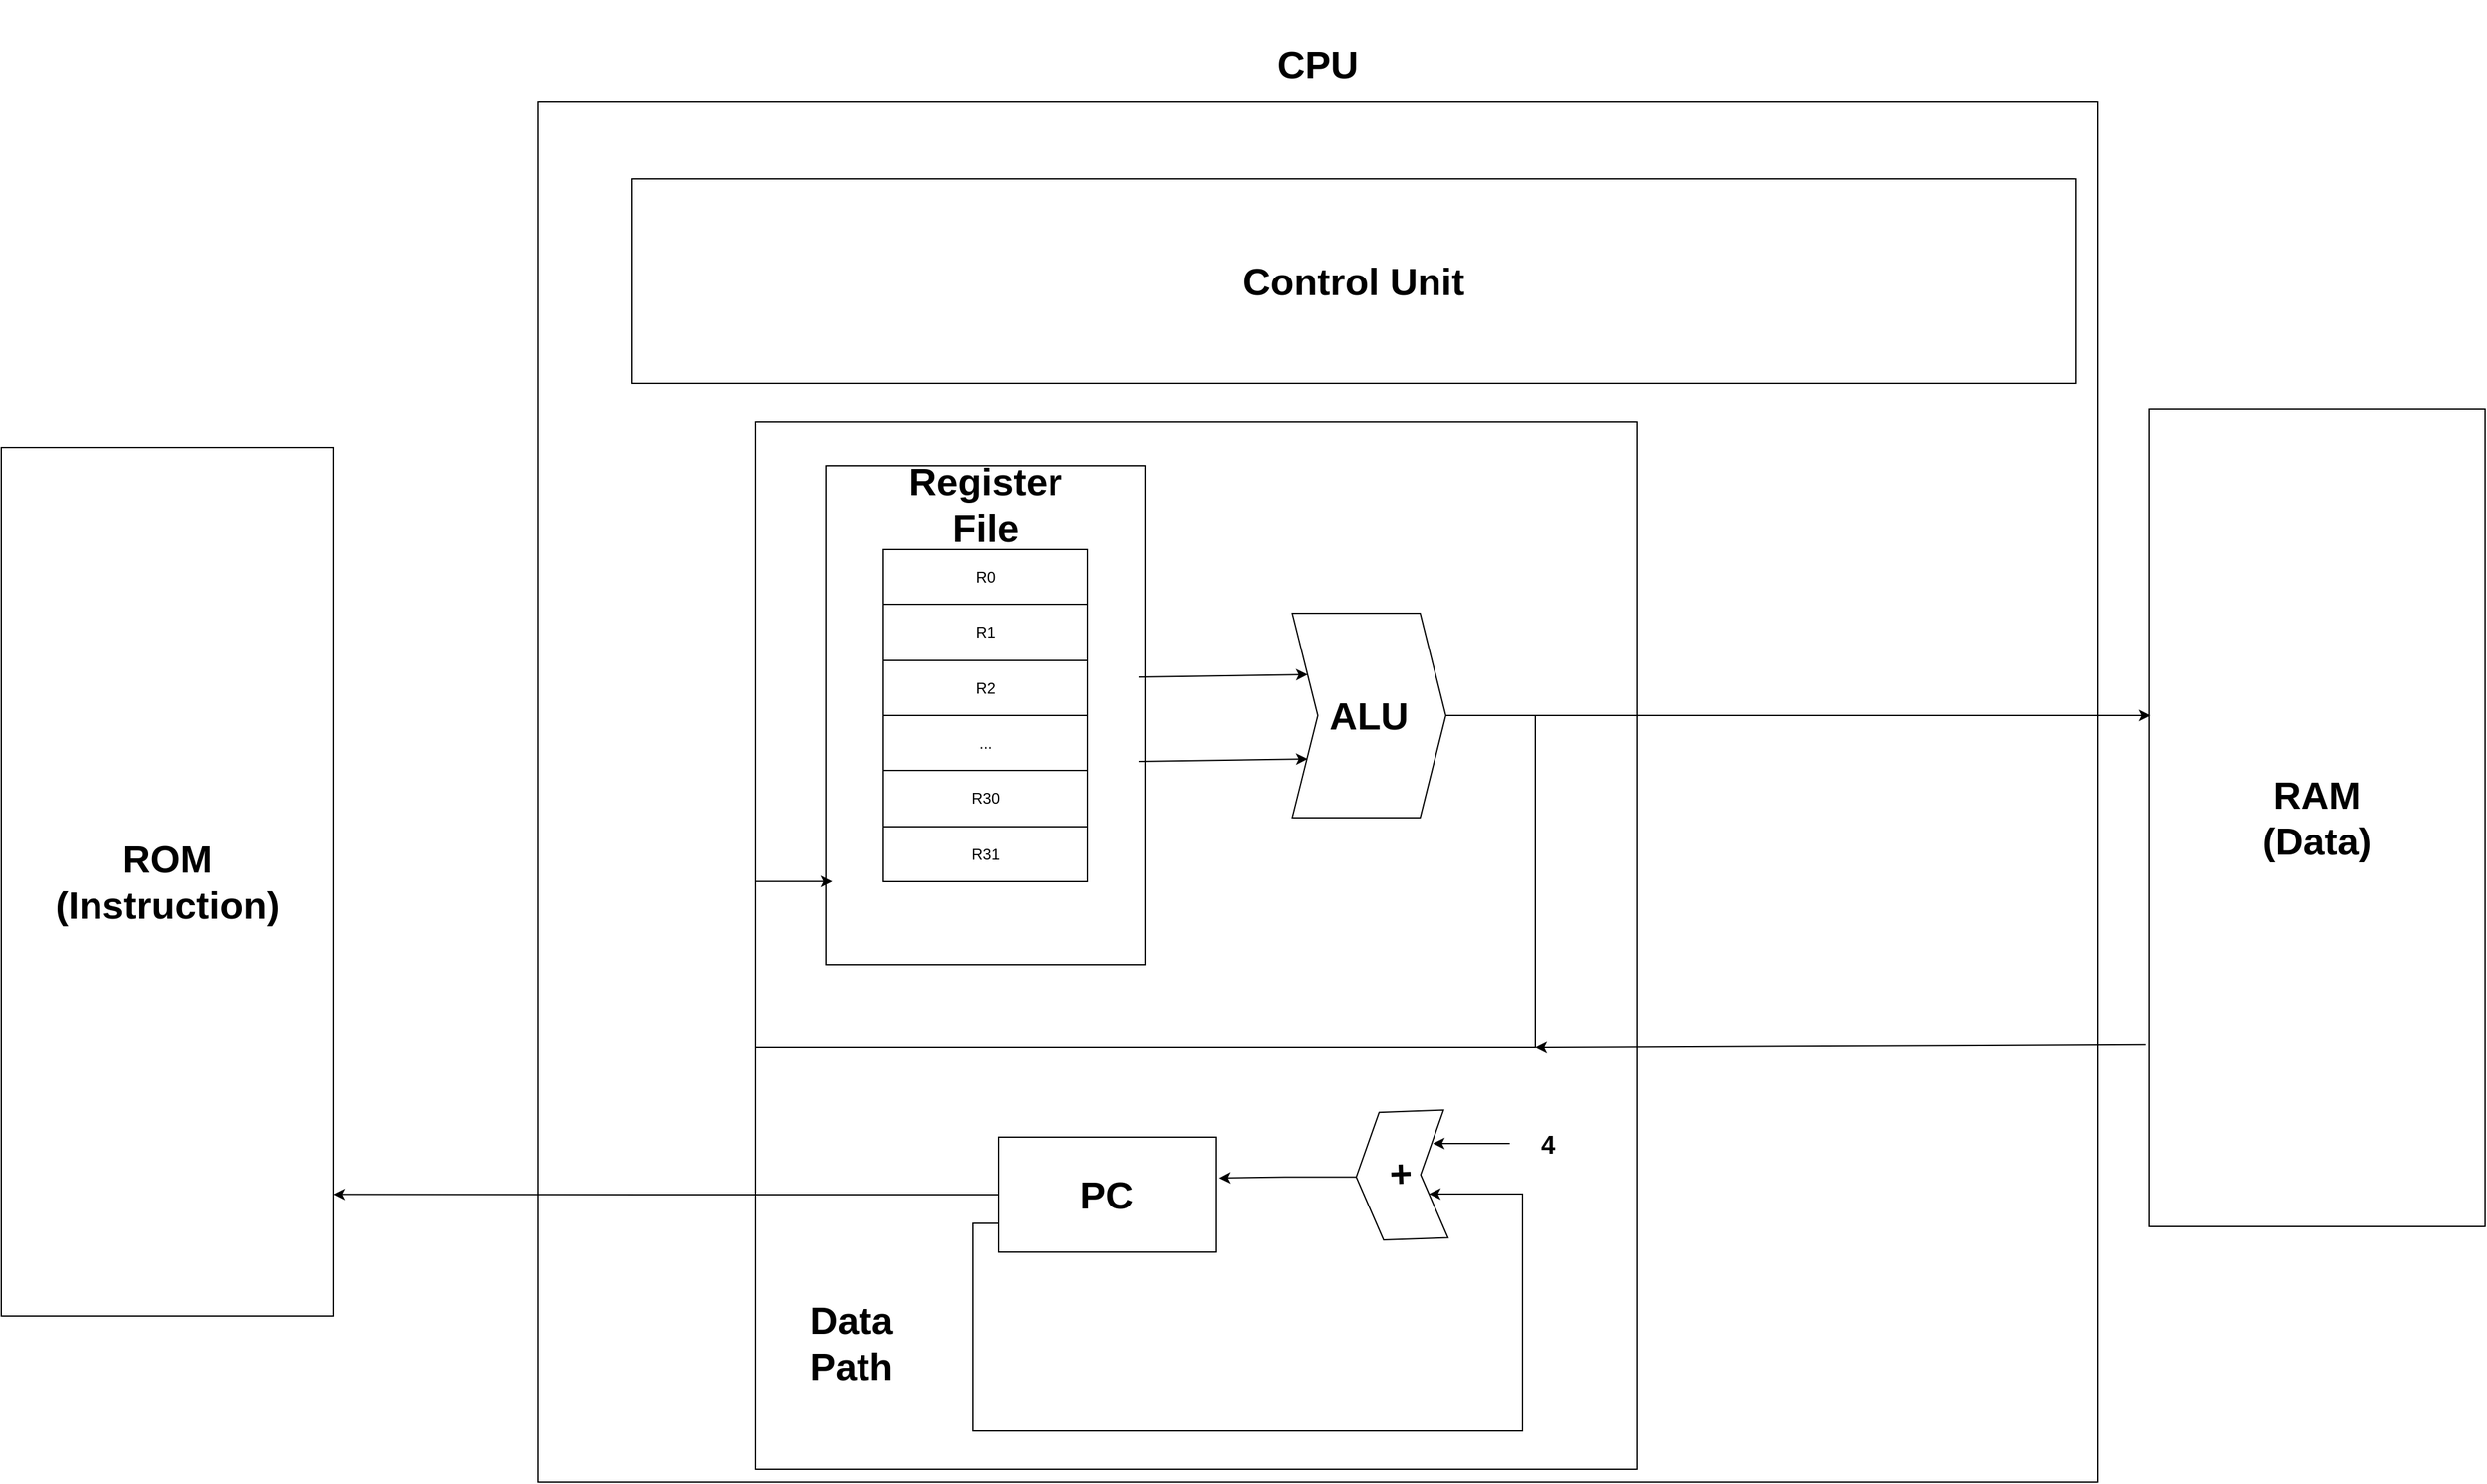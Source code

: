 <mxfile version="27.0.9">
  <diagram name="페이지-1" id="5zLHQ8d8vOpNL83uMHi0">
    <mxGraphModel dx="3258" dy="2582" grid="1" gridSize="10" guides="1" tooltips="1" connect="1" arrows="1" fold="1" page="1" pageScale="1" pageWidth="827" pageHeight="1169" math="0" shadow="0">
      <root>
        <mxCell id="0" />
        <mxCell id="1" parent="0" />
        <mxCell id="ce-Z01VO8jr70EExwTUU-59" value="" style="rounded=0;whiteSpace=wrap;html=1;" vertex="1" parent="1">
          <mxGeometry x="-340" y="60" width="1220" height="1080" as="geometry" />
        </mxCell>
        <mxCell id="ce-Z01VO8jr70EExwTUU-61" value="" style="rounded=0;whiteSpace=wrap;html=1;" vertex="1" parent="1">
          <mxGeometry x="-170" y="310" width="690" height="820" as="geometry" />
        </mxCell>
        <mxCell id="ce-Z01VO8jr70EExwTUU-37" value="" style="rounded=0;whiteSpace=wrap;html=1;" vertex="1" parent="1">
          <mxGeometry x="-115" y="345" width="250" height="390" as="geometry" />
        </mxCell>
        <mxCell id="ce-Z01VO8jr70EExwTUU-24" value="" style="shape=table;startSize=0;container=1;collapsible=0;childLayout=tableLayout;" vertex="1" parent="1">
          <mxGeometry x="-70" y="410" width="160" height="260" as="geometry" />
        </mxCell>
        <mxCell id="ce-Z01VO8jr70EExwTUU-25" value="" style="shape=tableRow;horizontal=0;startSize=0;swimlaneHead=0;swimlaneBody=0;strokeColor=inherit;top=0;left=0;bottom=0;right=0;collapsible=0;dropTarget=0;fillColor=none;points=[[0,0.5],[1,0.5]];portConstraint=eastwest;" vertex="1" parent="ce-Z01VO8jr70EExwTUU-24">
          <mxGeometry width="160" height="43" as="geometry" />
        </mxCell>
        <mxCell id="ce-Z01VO8jr70EExwTUU-26" value="R0" style="shape=partialRectangle;html=1;whiteSpace=wrap;connectable=0;strokeColor=inherit;overflow=hidden;fillColor=none;top=0;left=0;bottom=0;right=0;pointerEvents=1;" vertex="1" parent="ce-Z01VO8jr70EExwTUU-25">
          <mxGeometry width="160" height="43" as="geometry">
            <mxRectangle width="160" height="43" as="alternateBounds" />
          </mxGeometry>
        </mxCell>
        <mxCell id="ce-Z01VO8jr70EExwTUU-27" value="" style="shape=tableRow;horizontal=0;startSize=0;swimlaneHead=0;swimlaneBody=0;strokeColor=inherit;top=0;left=0;bottom=0;right=0;collapsible=0;dropTarget=0;fillColor=none;points=[[0,0.5],[1,0.5]];portConstraint=eastwest;" vertex="1" parent="ce-Z01VO8jr70EExwTUU-24">
          <mxGeometry y="43" width="160" height="44" as="geometry" />
        </mxCell>
        <mxCell id="ce-Z01VO8jr70EExwTUU-28" value="R1" style="shape=partialRectangle;html=1;whiteSpace=wrap;connectable=0;strokeColor=inherit;overflow=hidden;fillColor=none;top=0;left=0;bottom=0;right=0;pointerEvents=1;" vertex="1" parent="ce-Z01VO8jr70EExwTUU-27">
          <mxGeometry width="160" height="44" as="geometry">
            <mxRectangle width="160" height="44" as="alternateBounds" />
          </mxGeometry>
        </mxCell>
        <mxCell id="ce-Z01VO8jr70EExwTUU-29" value="" style="shape=tableRow;horizontal=0;startSize=0;swimlaneHead=0;swimlaneBody=0;strokeColor=inherit;top=0;left=0;bottom=0;right=0;collapsible=0;dropTarget=0;fillColor=none;points=[[0,0.5],[1,0.5]];portConstraint=eastwest;" vertex="1" parent="ce-Z01VO8jr70EExwTUU-24">
          <mxGeometry y="87" width="160" height="43" as="geometry" />
        </mxCell>
        <mxCell id="ce-Z01VO8jr70EExwTUU-30" value="R2" style="shape=partialRectangle;html=1;whiteSpace=wrap;connectable=0;strokeColor=inherit;overflow=hidden;fillColor=none;top=0;left=0;bottom=0;right=0;pointerEvents=1;" vertex="1" parent="ce-Z01VO8jr70EExwTUU-29">
          <mxGeometry width="160" height="43" as="geometry">
            <mxRectangle width="160" height="43" as="alternateBounds" />
          </mxGeometry>
        </mxCell>
        <mxCell id="ce-Z01VO8jr70EExwTUU-31" value="" style="shape=tableRow;horizontal=0;startSize=0;swimlaneHead=0;swimlaneBody=0;strokeColor=inherit;top=0;left=0;bottom=0;right=0;collapsible=0;dropTarget=0;fillColor=none;points=[[0,0.5],[1,0.5]];portConstraint=eastwest;" vertex="1" parent="ce-Z01VO8jr70EExwTUU-24">
          <mxGeometry y="130" width="160" height="43" as="geometry" />
        </mxCell>
        <mxCell id="ce-Z01VO8jr70EExwTUU-32" value="..." style="shape=partialRectangle;html=1;whiteSpace=wrap;connectable=0;strokeColor=inherit;overflow=hidden;fillColor=none;top=0;left=0;bottom=0;right=0;pointerEvents=1;" vertex="1" parent="ce-Z01VO8jr70EExwTUU-31">
          <mxGeometry width="160" height="43" as="geometry">
            <mxRectangle width="160" height="43" as="alternateBounds" />
          </mxGeometry>
        </mxCell>
        <mxCell id="ce-Z01VO8jr70EExwTUU-33" value="" style="shape=tableRow;horizontal=0;startSize=0;swimlaneHead=0;swimlaneBody=0;strokeColor=inherit;top=0;left=0;bottom=0;right=0;collapsible=0;dropTarget=0;fillColor=none;points=[[0,0.5],[1,0.5]];portConstraint=eastwest;" vertex="1" parent="ce-Z01VO8jr70EExwTUU-24">
          <mxGeometry y="173" width="160" height="44" as="geometry" />
        </mxCell>
        <mxCell id="ce-Z01VO8jr70EExwTUU-34" value="R30" style="shape=partialRectangle;html=1;whiteSpace=wrap;connectable=0;strokeColor=inherit;overflow=hidden;fillColor=none;top=0;left=0;bottom=0;right=0;pointerEvents=1;" vertex="1" parent="ce-Z01VO8jr70EExwTUU-33">
          <mxGeometry width="160" height="44" as="geometry">
            <mxRectangle width="160" height="44" as="alternateBounds" />
          </mxGeometry>
        </mxCell>
        <mxCell id="ce-Z01VO8jr70EExwTUU-35" value="" style="shape=tableRow;horizontal=0;startSize=0;swimlaneHead=0;swimlaneBody=0;strokeColor=inherit;top=0;left=0;bottom=0;right=0;collapsible=0;dropTarget=0;fillColor=none;points=[[0,0.5],[1,0.5]];portConstraint=eastwest;" vertex="1" parent="ce-Z01VO8jr70EExwTUU-24">
          <mxGeometry y="217" width="160" height="43" as="geometry" />
        </mxCell>
        <mxCell id="ce-Z01VO8jr70EExwTUU-36" value="R31" style="shape=partialRectangle;html=1;whiteSpace=wrap;connectable=0;strokeColor=inherit;overflow=hidden;fillColor=none;top=0;left=0;bottom=0;right=0;pointerEvents=1;" vertex="1" parent="ce-Z01VO8jr70EExwTUU-35">
          <mxGeometry width="160" height="43" as="geometry">
            <mxRectangle width="160" height="43" as="alternateBounds" />
          </mxGeometry>
        </mxCell>
        <mxCell id="ce-Z01VO8jr70EExwTUU-50" style="edgeStyle=orthogonalEdgeStyle;rounded=0;orthogonalLoop=1;jettySize=auto;html=1;exitX=0;exitY=0.75;exitDx=0;exitDy=0;entryX=0;entryY=0.25;entryDx=0;entryDy=0;" edge="1" parent="1" source="ce-Z01VO8jr70EExwTUU-38" target="ce-Z01VO8jr70EExwTUU-44">
          <mxGeometry relative="1" as="geometry">
            <Array as="points">
              <mxPoint y="938" />
              <mxPoint y="1100" />
              <mxPoint x="430" y="1100" />
              <mxPoint x="430" y="915" />
            </Array>
          </mxGeometry>
        </mxCell>
        <mxCell id="ce-Z01VO8jr70EExwTUU-38" value="PC" style="rounded=0;whiteSpace=wrap;html=1;fontStyle=1;fontSize=30;" vertex="1" parent="1">
          <mxGeometry x="20" y="870" width="170" height="90" as="geometry" />
        </mxCell>
        <mxCell id="ce-Z01VO8jr70EExwTUU-39" value="ALU" style="shape=step;perimeter=stepPerimeter;whiteSpace=wrap;html=1;fixedSize=1;fontStyle=1;fontSize=30;" vertex="1" parent="1">
          <mxGeometry x="250" y="460" width="120" height="160" as="geometry" />
        </mxCell>
        <mxCell id="ce-Z01VO8jr70EExwTUU-40" value="" style="endArrow=classic;html=1;rounded=0;exitX=0.98;exitY=0.423;exitDx=0;exitDy=0;exitPerimeter=0;entryX=0;entryY=0.25;entryDx=0;entryDy=0;" edge="1" parent="1" source="ce-Z01VO8jr70EExwTUU-37" target="ce-Z01VO8jr70EExwTUU-39">
          <mxGeometry width="50" height="50" relative="1" as="geometry">
            <mxPoint x="140" y="510" as="sourcePoint" />
            <mxPoint x="190" y="460" as="targetPoint" />
          </mxGeometry>
        </mxCell>
        <mxCell id="ce-Z01VO8jr70EExwTUU-41" value="" style="endArrow=classic;html=1;rounded=0;exitX=0.98;exitY=0.423;exitDx=0;exitDy=0;exitPerimeter=0;entryX=0;entryY=0.25;entryDx=0;entryDy=0;" edge="1" parent="1">
          <mxGeometry width="50" height="50" relative="1" as="geometry">
            <mxPoint x="130" y="576" as="sourcePoint" />
            <mxPoint x="262" y="574" as="targetPoint" />
          </mxGeometry>
        </mxCell>
        <mxCell id="ce-Z01VO8jr70EExwTUU-43" style="edgeStyle=orthogonalEdgeStyle;rounded=0;orthogonalLoop=1;jettySize=auto;html=1;entryX=0.02;entryY=0.833;entryDx=0;entryDy=0;entryPerimeter=0;" edge="1" parent="1" source="ce-Z01VO8jr70EExwTUU-39" target="ce-Z01VO8jr70EExwTUU-37">
          <mxGeometry relative="1" as="geometry">
            <Array as="points">
              <mxPoint x="440" y="540" />
              <mxPoint x="440" y="800" />
              <mxPoint x="-170" y="800" />
              <mxPoint x="-170" y="670" />
            </Array>
          </mxGeometry>
        </mxCell>
        <mxCell id="ce-Z01VO8jr70EExwTUU-44" value="+" style="shape=step;perimeter=stepPerimeter;whiteSpace=wrap;html=1;fixedSize=1;rotation=-182;size=19.64;fontStyle=1;fontSize=30;" vertex="1" parent="1">
          <mxGeometry x="300" y="850" width="70" height="100" as="geometry" />
        </mxCell>
        <mxCell id="ce-Z01VO8jr70EExwTUU-45" value="ROM&lt;div&gt;(Instruction)&lt;/div&gt;" style="rounded=0;whiteSpace=wrap;html=1;fontStyle=1;fontSize=30;" vertex="1" parent="1">
          <mxGeometry x="-760" y="330" width="260" height="680" as="geometry" />
        </mxCell>
        <mxCell id="ce-Z01VO8jr70EExwTUU-46" style="edgeStyle=orthogonalEdgeStyle;rounded=0;orthogonalLoop=1;jettySize=auto;html=1;entryX=1;entryY=0.86;entryDx=0;entryDy=0;entryPerimeter=0;" edge="1" parent="1" source="ce-Z01VO8jr70EExwTUU-38" target="ce-Z01VO8jr70EExwTUU-45">
          <mxGeometry relative="1" as="geometry" />
        </mxCell>
        <mxCell id="ce-Z01VO8jr70EExwTUU-47" value="RAM&lt;div&gt;(Data)&lt;/div&gt;" style="rounded=0;whiteSpace=wrap;html=1;fontStyle=1;fontSize=30;" vertex="1" parent="1">
          <mxGeometry x="920" y="300" width="263" height="640" as="geometry" />
        </mxCell>
        <mxCell id="ce-Z01VO8jr70EExwTUU-51" style="edgeStyle=orthogonalEdgeStyle;rounded=0;orthogonalLoop=1;jettySize=auto;html=1;exitX=1;exitY=0.5;exitDx=0;exitDy=0;entryX=1.012;entryY=0.356;entryDx=0;entryDy=0;entryPerimeter=0;" edge="1" parent="1" source="ce-Z01VO8jr70EExwTUU-44" target="ce-Z01VO8jr70EExwTUU-38">
          <mxGeometry relative="1" as="geometry" />
        </mxCell>
        <mxCell id="ce-Z01VO8jr70EExwTUU-52" value="&lt;b&gt;4&lt;/b&gt;" style="text;html=1;align=center;verticalAlign=middle;whiteSpace=wrap;rounded=0;fontSize=20;" vertex="1" parent="1">
          <mxGeometry x="420" y="860" width="60" height="30" as="geometry" />
        </mxCell>
        <mxCell id="ce-Z01VO8jr70EExwTUU-53" style="edgeStyle=orthogonalEdgeStyle;rounded=0;orthogonalLoop=1;jettySize=auto;html=1;exitX=0;exitY=0.5;exitDx=0;exitDy=0;" edge="1" parent="1" source="ce-Z01VO8jr70EExwTUU-52">
          <mxGeometry relative="1" as="geometry">
            <mxPoint x="360" y="875" as="targetPoint" />
          </mxGeometry>
        </mxCell>
        <mxCell id="ce-Z01VO8jr70EExwTUU-54" style="edgeStyle=orthogonalEdgeStyle;rounded=0;orthogonalLoop=1;jettySize=auto;html=1;entryX=0.004;entryY=0.375;entryDx=0;entryDy=0;entryPerimeter=0;" edge="1" parent="1" source="ce-Z01VO8jr70EExwTUU-39" target="ce-Z01VO8jr70EExwTUU-47">
          <mxGeometry relative="1" as="geometry" />
        </mxCell>
        <mxCell id="ce-Z01VO8jr70EExwTUU-55" value="Control Unit" style="rounded=0;whiteSpace=wrap;html=1;fontStyle=1;fontSize=30;" vertex="1" parent="1">
          <mxGeometry x="-267" y="120" width="1130" height="160" as="geometry" />
        </mxCell>
        <mxCell id="ce-Z01VO8jr70EExwTUU-56" value="Register File" style="text;html=1;align=center;verticalAlign=middle;whiteSpace=wrap;rounded=0;fontStyle=1;fontSize=30;" vertex="1" parent="1">
          <mxGeometry x="-35" y="360" width="90" height="30" as="geometry" />
        </mxCell>
        <mxCell id="ce-Z01VO8jr70EExwTUU-58" value="" style="endArrow=classic;html=1;rounded=0;exitX=-0.01;exitY=0.778;exitDx=0;exitDy=0;exitPerimeter=0;" edge="1" parent="1" source="ce-Z01VO8jr70EExwTUU-47">
          <mxGeometry width="50" height="50" relative="1" as="geometry">
            <mxPoint x="590" y="790" as="sourcePoint" />
            <mxPoint x="440" y="800" as="targetPoint" />
          </mxGeometry>
        </mxCell>
        <mxCell id="ce-Z01VO8jr70EExwTUU-62" value="Data Path" style="text;html=1;align=center;verticalAlign=middle;whiteSpace=wrap;rounded=0;fontStyle=1;fontSize=30;" vertex="1" parent="1">
          <mxGeometry x="-150" y="981" width="110" height="99" as="geometry" />
        </mxCell>
        <mxCell id="ce-Z01VO8jr70EExwTUU-63" value="CPU" style="text;html=1;align=center;verticalAlign=middle;whiteSpace=wrap;rounded=0;fontStyle=1;fontSize=30;" vertex="1" parent="1">
          <mxGeometry x="110" y="-20" width="320" height="100" as="geometry" />
        </mxCell>
      </root>
    </mxGraphModel>
  </diagram>
</mxfile>
